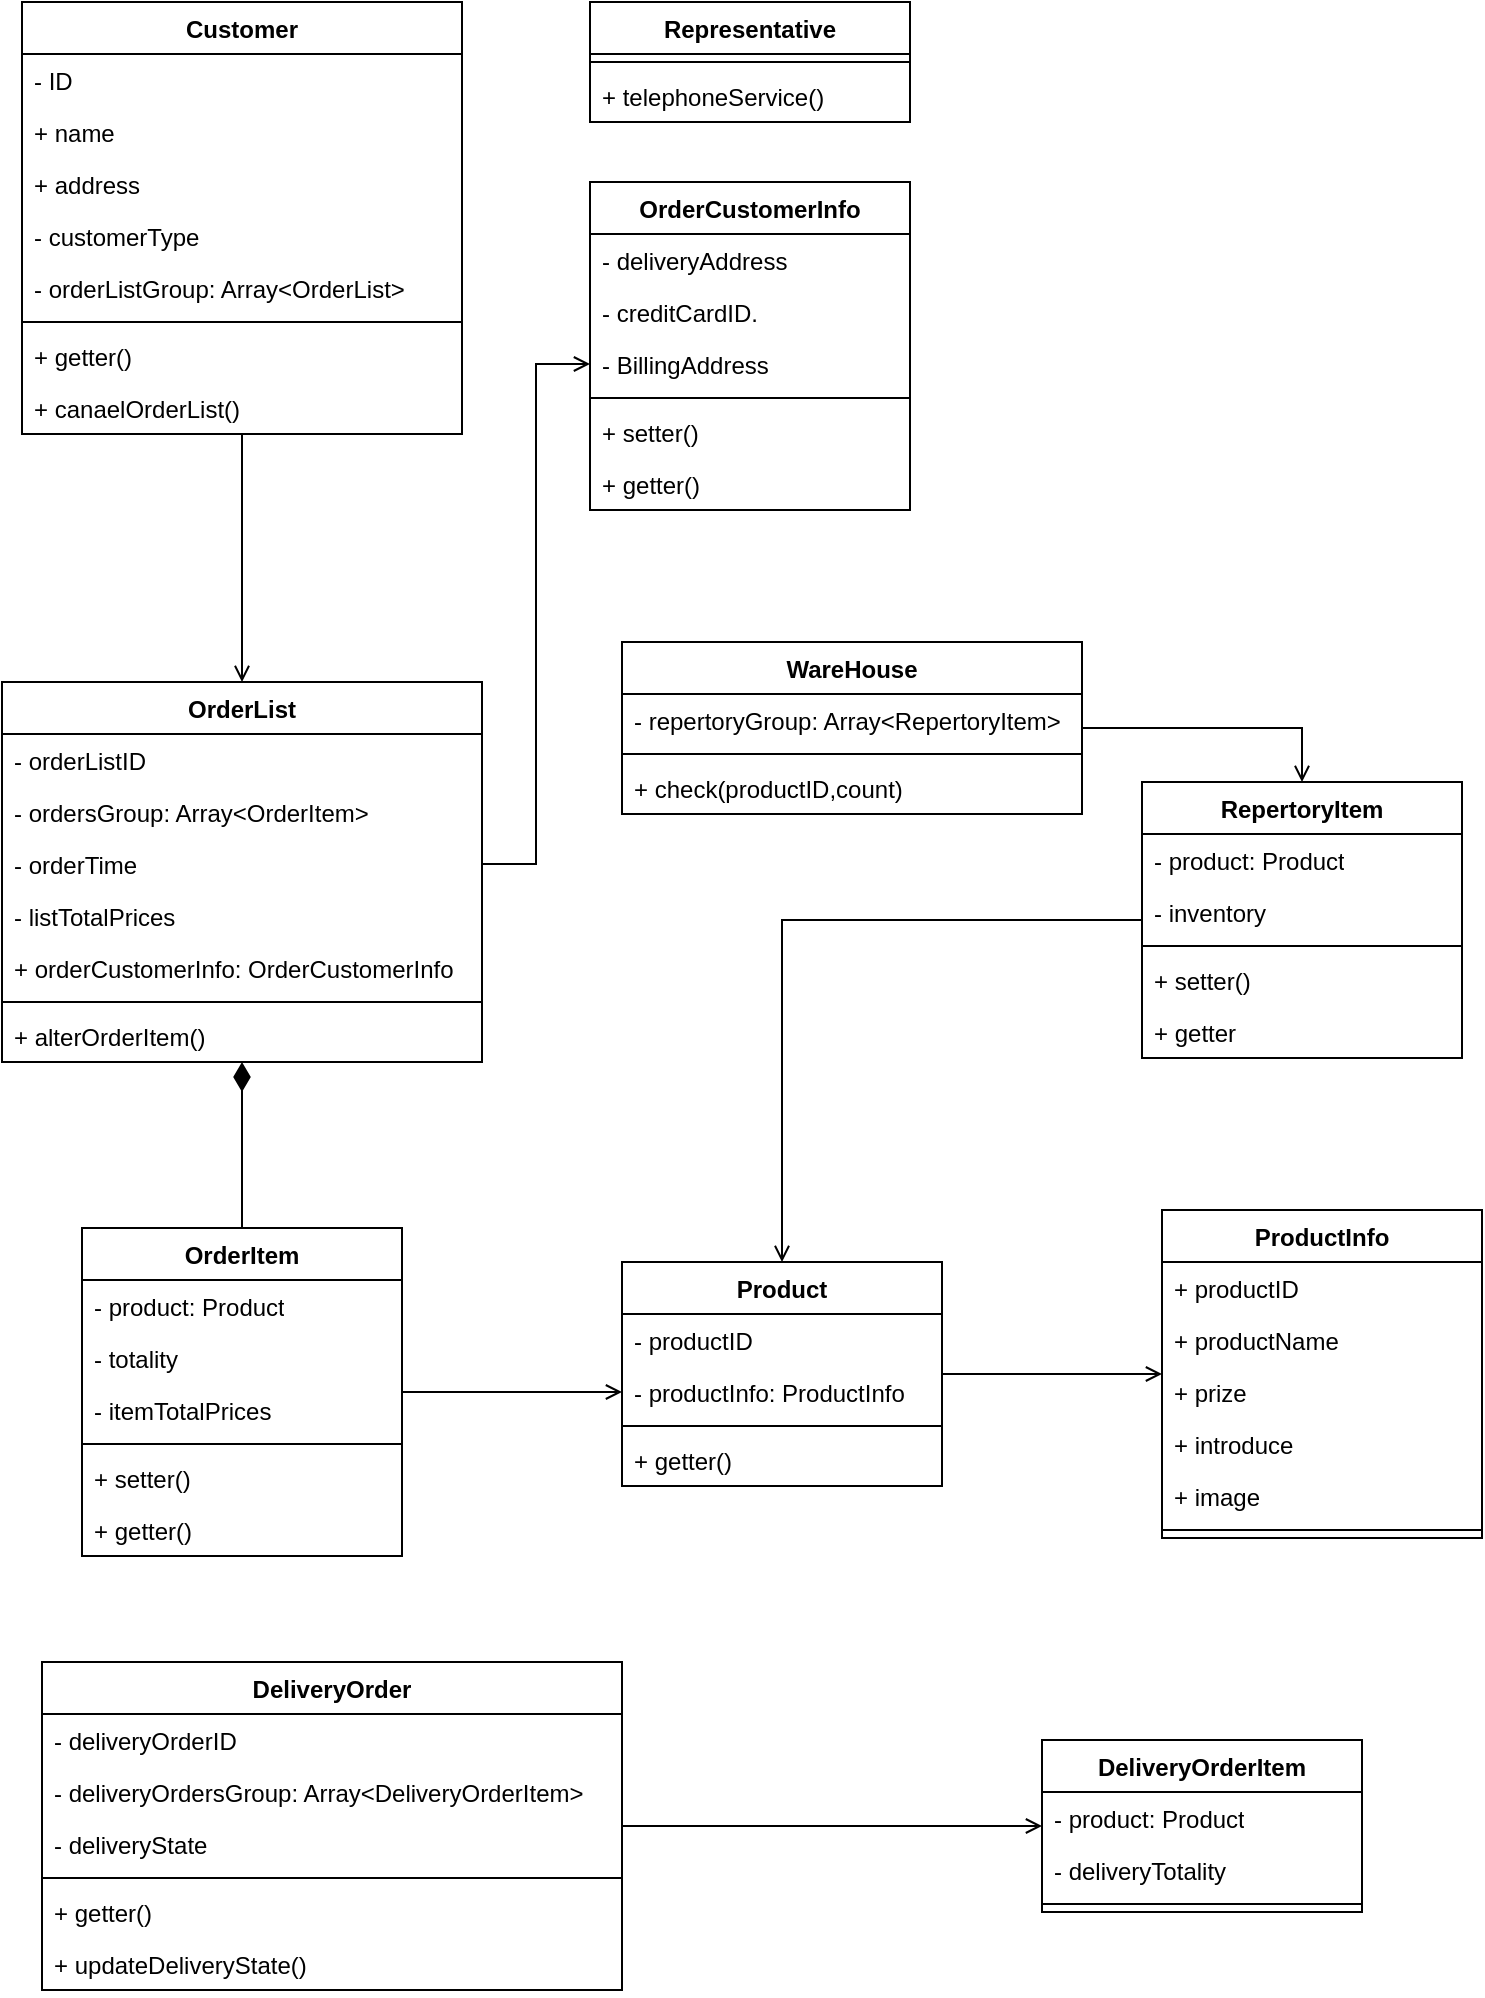 <mxfile version="24.2.8" type="github">
  <diagram name="第 1 页" id="oKvAhKzEpgCFr4ve2nu9">
    <mxGraphModel dx="1042" dy="569" grid="1" gridSize="10" guides="1" tooltips="1" connect="1" arrows="1" fold="1" page="1" pageScale="1" pageWidth="827" pageHeight="1169" math="0" shadow="0">
      <root>
        <mxCell id="0" />
        <mxCell id="1" parent="0" />
        <mxCell id="QV_SMqiQQDVkxGpMwaXk-70" style="edgeStyle=orthogonalEdgeStyle;rounded=0;orthogonalLoop=1;jettySize=auto;html=1;endArrow=open;endFill=0;" edge="1" parent="1" source="QV_SMqiQQDVkxGpMwaXk-1" target="QV_SMqiQQDVkxGpMwaXk-42">
          <mxGeometry relative="1" as="geometry">
            <mxPoint x="160" y="256" as="sourcePoint" />
          </mxGeometry>
        </mxCell>
        <mxCell id="QV_SMqiQQDVkxGpMwaXk-1" value="Customer" style="swimlane;fontStyle=1;align=center;verticalAlign=top;childLayout=stackLayout;horizontal=1;startSize=26;horizontalStack=0;resizeParent=1;resizeParentMax=0;resizeLast=0;collapsible=1;marginBottom=0;whiteSpace=wrap;html=1;" vertex="1" parent="1">
          <mxGeometry x="50" y="30" width="220" height="216" as="geometry" />
        </mxCell>
        <mxCell id="QV_SMqiQQDVkxGpMwaXk-2" value="- ID" style="text;strokeColor=none;fillColor=none;align=left;verticalAlign=top;spacingLeft=4;spacingRight=4;overflow=hidden;rotatable=0;points=[[0,0.5],[1,0.5]];portConstraint=eastwest;whiteSpace=wrap;html=1;" vertex="1" parent="QV_SMqiQQDVkxGpMwaXk-1">
          <mxGeometry y="26" width="220" height="26" as="geometry" />
        </mxCell>
        <mxCell id="QV_SMqiQQDVkxGpMwaXk-7" value="+ name" style="text;strokeColor=none;fillColor=none;align=left;verticalAlign=top;spacingLeft=4;spacingRight=4;overflow=hidden;rotatable=0;points=[[0,0.5],[1,0.5]];portConstraint=eastwest;whiteSpace=wrap;html=1;" vertex="1" parent="QV_SMqiQQDVkxGpMwaXk-1">
          <mxGeometry y="52" width="220" height="26" as="geometry" />
        </mxCell>
        <mxCell id="QV_SMqiQQDVkxGpMwaXk-5" value="+ address" style="text;strokeColor=none;fillColor=none;align=left;verticalAlign=top;spacingLeft=4;spacingRight=4;overflow=hidden;rotatable=0;points=[[0,0.5],[1,0.5]];portConstraint=eastwest;whiteSpace=wrap;html=1;" vertex="1" parent="QV_SMqiQQDVkxGpMwaXk-1">
          <mxGeometry y="78" width="220" height="26" as="geometry" />
        </mxCell>
        <mxCell id="QV_SMqiQQDVkxGpMwaXk-10" value="- customerType" style="text;strokeColor=none;fillColor=none;align=left;verticalAlign=top;spacingLeft=4;spacingRight=4;overflow=hidden;rotatable=0;points=[[0,0.5],[1,0.5]];portConstraint=eastwest;whiteSpace=wrap;html=1;" vertex="1" parent="QV_SMqiQQDVkxGpMwaXk-1">
          <mxGeometry y="104" width="220" height="26" as="geometry" />
        </mxCell>
        <mxCell id="QV_SMqiQQDVkxGpMwaXk-55" value="- orderListGroup: Array&amp;lt;OrderList&amp;gt;" style="text;strokeColor=none;fillColor=none;align=left;verticalAlign=top;spacingLeft=4;spacingRight=4;overflow=hidden;rotatable=0;points=[[0,0.5],[1,0.5]];portConstraint=eastwest;whiteSpace=wrap;html=1;" vertex="1" parent="QV_SMqiQQDVkxGpMwaXk-1">
          <mxGeometry y="130" width="220" height="26" as="geometry" />
        </mxCell>
        <mxCell id="QV_SMqiQQDVkxGpMwaXk-3" value="" style="line;strokeWidth=1;fillColor=none;align=left;verticalAlign=middle;spacingTop=-1;spacingLeft=3;spacingRight=3;rotatable=0;labelPosition=right;points=[];portConstraint=eastwest;strokeColor=inherit;" vertex="1" parent="QV_SMqiQQDVkxGpMwaXk-1">
          <mxGeometry y="156" width="220" height="8" as="geometry" />
        </mxCell>
        <mxCell id="QV_SMqiQQDVkxGpMwaXk-20" value="+ getter()" style="text;strokeColor=none;fillColor=none;align=left;verticalAlign=top;spacingLeft=4;spacingRight=4;overflow=hidden;rotatable=0;points=[[0,0.5],[1,0.5]];portConstraint=eastwest;whiteSpace=wrap;html=1;" vertex="1" parent="QV_SMqiQQDVkxGpMwaXk-1">
          <mxGeometry y="164" width="220" height="26" as="geometry" />
        </mxCell>
        <mxCell id="QV_SMqiQQDVkxGpMwaXk-56" value="+ canaelOrderList()" style="text;strokeColor=none;fillColor=none;align=left;verticalAlign=top;spacingLeft=4;spacingRight=4;overflow=hidden;rotatable=0;points=[[0,0.5],[1,0.5]];portConstraint=eastwest;whiteSpace=wrap;html=1;" vertex="1" parent="QV_SMqiQQDVkxGpMwaXk-1">
          <mxGeometry y="190" width="220" height="26" as="geometry" />
        </mxCell>
        <mxCell id="QV_SMqiQQDVkxGpMwaXk-11" value="Representative" style="swimlane;fontStyle=1;align=center;verticalAlign=top;childLayout=stackLayout;horizontal=1;startSize=26;horizontalStack=0;resizeParent=1;resizeParentMax=0;resizeLast=0;collapsible=1;marginBottom=0;whiteSpace=wrap;html=1;" vertex="1" parent="1">
          <mxGeometry x="334" y="30" width="160" height="60" as="geometry" />
        </mxCell>
        <mxCell id="QV_SMqiQQDVkxGpMwaXk-13" value="" style="line;strokeWidth=1;fillColor=none;align=left;verticalAlign=middle;spacingTop=-1;spacingLeft=3;spacingRight=3;rotatable=0;labelPosition=right;points=[];portConstraint=eastwest;strokeColor=inherit;" vertex="1" parent="QV_SMqiQQDVkxGpMwaXk-11">
          <mxGeometry y="26" width="160" height="8" as="geometry" />
        </mxCell>
        <mxCell id="QV_SMqiQQDVkxGpMwaXk-14" value="+ telephoneService()" style="text;strokeColor=none;fillColor=none;align=left;verticalAlign=top;spacingLeft=4;spacingRight=4;overflow=hidden;rotatable=0;points=[[0,0.5],[1,0.5]];portConstraint=eastwest;whiteSpace=wrap;html=1;" vertex="1" parent="QV_SMqiQQDVkxGpMwaXk-11">
          <mxGeometry y="34" width="160" height="26" as="geometry" />
        </mxCell>
        <mxCell id="QV_SMqiQQDVkxGpMwaXk-27" style="edgeStyle=orthogonalEdgeStyle;rounded=0;orthogonalLoop=1;jettySize=auto;html=1;endArrow=open;endFill=0;startSize=6;endSize=6;" edge="1" parent="1" source="QV_SMqiQQDVkxGpMwaXk-15" target="QV_SMqiQQDVkxGpMwaXk-36">
          <mxGeometry relative="1" as="geometry">
            <mxPoint x="610" y="316" as="targetPoint" />
          </mxGeometry>
        </mxCell>
        <mxCell id="QV_SMqiQQDVkxGpMwaXk-15" value="Product" style="swimlane;fontStyle=1;align=center;verticalAlign=top;childLayout=stackLayout;horizontal=1;startSize=26;horizontalStack=0;resizeParent=1;resizeParentMax=0;resizeLast=0;collapsible=1;marginBottom=0;whiteSpace=wrap;html=1;" vertex="1" parent="1">
          <mxGeometry x="350" y="660" width="160" height="112" as="geometry" />
        </mxCell>
        <mxCell id="QV_SMqiQQDVkxGpMwaXk-41" value="- productID" style="text;strokeColor=none;fillColor=none;align=left;verticalAlign=top;spacingLeft=4;spacingRight=4;overflow=hidden;rotatable=0;points=[[0,0.5],[1,0.5]];portConstraint=eastwest;whiteSpace=wrap;html=1;" vertex="1" parent="QV_SMqiQQDVkxGpMwaXk-15">
          <mxGeometry y="26" width="160" height="26" as="geometry" />
        </mxCell>
        <mxCell id="QV_SMqiQQDVkxGpMwaXk-16" value="- productInfo: ProductInfo" style="text;strokeColor=none;fillColor=none;align=left;verticalAlign=top;spacingLeft=4;spacingRight=4;overflow=hidden;rotatable=0;points=[[0,0.5],[1,0.5]];portConstraint=eastwest;whiteSpace=wrap;html=1;" vertex="1" parent="QV_SMqiQQDVkxGpMwaXk-15">
          <mxGeometry y="52" width="160" height="26" as="geometry" />
        </mxCell>
        <mxCell id="QV_SMqiQQDVkxGpMwaXk-17" value="" style="line;strokeWidth=1;fillColor=none;align=left;verticalAlign=middle;spacingTop=-1;spacingLeft=3;spacingRight=3;rotatable=0;labelPosition=right;points=[];portConstraint=eastwest;strokeColor=inherit;" vertex="1" parent="QV_SMqiQQDVkxGpMwaXk-15">
          <mxGeometry y="78" width="160" height="8" as="geometry" />
        </mxCell>
        <mxCell id="QV_SMqiQQDVkxGpMwaXk-18" value="+ getter()" style="text;strokeColor=none;fillColor=none;align=left;verticalAlign=top;spacingLeft=4;spacingRight=4;overflow=hidden;rotatable=0;points=[[0,0.5],[1,0.5]];portConstraint=eastwest;whiteSpace=wrap;html=1;" vertex="1" parent="QV_SMqiQQDVkxGpMwaXk-15">
          <mxGeometry y="86" width="160" height="26" as="geometry" />
        </mxCell>
        <mxCell id="QV_SMqiQQDVkxGpMwaXk-36" value="&lt;div style=&quot;text-align: left;&quot;&gt;&lt;span style=&quot;background-color: initial;&quot;&gt;ProductInfo&lt;/span&gt;&lt;/div&gt;" style="swimlane;fontStyle=1;align=center;verticalAlign=top;childLayout=stackLayout;horizontal=1;startSize=26;horizontalStack=0;resizeParent=1;resizeParentMax=0;resizeLast=0;collapsible=1;marginBottom=0;whiteSpace=wrap;html=1;" vertex="1" parent="1">
          <mxGeometry x="620" y="634" width="160" height="164" as="geometry" />
        </mxCell>
        <mxCell id="QV_SMqiQQDVkxGpMwaXk-22" value="+ productID" style="text;strokeColor=none;fillColor=none;align=left;verticalAlign=top;spacingLeft=4;spacingRight=4;overflow=hidden;rotatable=0;points=[[0,0.5],[1,0.5]];portConstraint=eastwest;whiteSpace=wrap;html=1;" vertex="1" parent="QV_SMqiQQDVkxGpMwaXk-36">
          <mxGeometry y="26" width="160" height="26" as="geometry" />
        </mxCell>
        <mxCell id="QV_SMqiQQDVkxGpMwaXk-26" value="+ productName" style="text;strokeColor=none;fillColor=none;align=left;verticalAlign=top;spacingLeft=4;spacingRight=4;overflow=hidden;rotatable=0;points=[[0,0.5],[1,0.5]];portConstraint=eastwest;whiteSpace=wrap;html=1;" vertex="1" parent="QV_SMqiQQDVkxGpMwaXk-36">
          <mxGeometry y="52" width="160" height="26" as="geometry" />
        </mxCell>
        <mxCell id="QV_SMqiQQDVkxGpMwaXk-23" value="+ prize" style="text;strokeColor=none;fillColor=none;align=left;verticalAlign=top;spacingLeft=4;spacingRight=4;overflow=hidden;rotatable=0;points=[[0,0.5],[1,0.5]];portConstraint=eastwest;whiteSpace=wrap;html=1;" vertex="1" parent="QV_SMqiQQDVkxGpMwaXk-36">
          <mxGeometry y="78" width="160" height="26" as="geometry" />
        </mxCell>
        <mxCell id="QV_SMqiQQDVkxGpMwaXk-24" value="+ introduce" style="text;strokeColor=none;fillColor=none;align=left;verticalAlign=top;spacingLeft=4;spacingRight=4;overflow=hidden;rotatable=0;points=[[0,0.5],[1,0.5]];portConstraint=eastwest;whiteSpace=wrap;html=1;" vertex="1" parent="QV_SMqiQQDVkxGpMwaXk-36">
          <mxGeometry y="104" width="160" height="26" as="geometry" />
        </mxCell>
        <mxCell id="QV_SMqiQQDVkxGpMwaXk-25" value="+ image" style="text;strokeColor=none;fillColor=none;align=left;verticalAlign=top;spacingLeft=4;spacingRight=4;overflow=hidden;rotatable=0;points=[[0,0.5],[1,0.5]];portConstraint=eastwest;whiteSpace=wrap;html=1;" vertex="1" parent="QV_SMqiQQDVkxGpMwaXk-36">
          <mxGeometry y="130" width="160" height="26" as="geometry" />
        </mxCell>
        <mxCell id="QV_SMqiQQDVkxGpMwaXk-38" value="" style="line;strokeWidth=1;fillColor=none;align=left;verticalAlign=middle;spacingTop=-1;spacingLeft=3;spacingRight=3;rotatable=0;labelPosition=right;points=[];portConstraint=eastwest;strokeColor=inherit;" vertex="1" parent="QV_SMqiQQDVkxGpMwaXk-36">
          <mxGeometry y="156" width="160" height="8" as="geometry" />
        </mxCell>
        <mxCell id="QV_SMqiQQDVkxGpMwaXk-54" style="edgeStyle=orthogonalEdgeStyle;rounded=0;orthogonalLoop=1;jettySize=auto;html=1;entryX=0.5;entryY=0;entryDx=0;entryDy=0;endArrow=none;endFill=0;startArrow=diamondThin;startFill=1;targetPerimeterSpacing=0;sourcePerimeterSpacing=0;endSize=6;startSize=12;" edge="1" parent="1" source="QV_SMqiQQDVkxGpMwaXk-42" target="QV_SMqiQQDVkxGpMwaXk-46">
          <mxGeometry relative="1" as="geometry" />
        </mxCell>
        <mxCell id="QV_SMqiQQDVkxGpMwaXk-42" value="OrderList" style="swimlane;fontStyle=1;align=center;verticalAlign=top;childLayout=stackLayout;horizontal=1;startSize=26;horizontalStack=0;resizeParent=1;resizeParentMax=0;resizeLast=0;collapsible=1;marginBottom=0;whiteSpace=wrap;html=1;" vertex="1" parent="1">
          <mxGeometry x="40" y="370" width="240" height="190" as="geometry" />
        </mxCell>
        <mxCell id="QV_SMqiQQDVkxGpMwaXk-57" value="- orderListID" style="text;strokeColor=none;fillColor=none;align=left;verticalAlign=top;spacingLeft=4;spacingRight=4;overflow=hidden;rotatable=0;points=[[0,0.5],[1,0.5]];portConstraint=eastwest;whiteSpace=wrap;html=1;" vertex="1" parent="QV_SMqiQQDVkxGpMwaXk-42">
          <mxGeometry y="26" width="240" height="26" as="geometry" />
        </mxCell>
        <mxCell id="QV_SMqiQQDVkxGpMwaXk-43" value="- ordersGroup: Array&amp;lt;OrderItem&amp;gt;" style="text;strokeColor=none;fillColor=none;align=left;verticalAlign=top;spacingLeft=4;spacingRight=4;overflow=hidden;rotatable=0;points=[[0,0.5],[1,0.5]];portConstraint=eastwest;whiteSpace=wrap;html=1;" vertex="1" parent="QV_SMqiQQDVkxGpMwaXk-42">
          <mxGeometry y="52" width="240" height="26" as="geometry" />
        </mxCell>
        <mxCell id="QV_SMqiQQDVkxGpMwaXk-58" value="- orderTime" style="text;strokeColor=none;fillColor=none;align=left;verticalAlign=top;spacingLeft=4;spacingRight=4;overflow=hidden;rotatable=0;points=[[0,0.5],[1,0.5]];portConstraint=eastwest;whiteSpace=wrap;html=1;" vertex="1" parent="QV_SMqiQQDVkxGpMwaXk-42">
          <mxGeometry y="78" width="240" height="26" as="geometry" />
        </mxCell>
        <mxCell id="QV_SMqiQQDVkxGpMwaXk-59" value="- listTotalPrices" style="text;strokeColor=none;fillColor=none;align=left;verticalAlign=top;spacingLeft=4;spacingRight=4;overflow=hidden;rotatable=0;points=[[0,0.5],[1,0.5]];portConstraint=eastwest;whiteSpace=wrap;html=1;" vertex="1" parent="QV_SMqiQQDVkxGpMwaXk-42">
          <mxGeometry y="104" width="240" height="26" as="geometry" />
        </mxCell>
        <mxCell id="QV_SMqiQQDVkxGpMwaXk-60" value="+ orderCustomerInfo: OrderCustomerInfo" style="text;strokeColor=none;fillColor=none;align=left;verticalAlign=top;spacingLeft=4;spacingRight=4;overflow=hidden;rotatable=0;points=[[0,0.5],[1,0.5]];portConstraint=eastwest;whiteSpace=wrap;html=1;" vertex="1" parent="QV_SMqiQQDVkxGpMwaXk-42">
          <mxGeometry y="130" width="240" height="26" as="geometry" />
        </mxCell>
        <mxCell id="QV_SMqiQQDVkxGpMwaXk-44" value="" style="line;strokeWidth=1;fillColor=none;align=left;verticalAlign=middle;spacingTop=-1;spacingLeft=3;spacingRight=3;rotatable=0;labelPosition=right;points=[];portConstraint=eastwest;strokeColor=inherit;" vertex="1" parent="QV_SMqiQQDVkxGpMwaXk-42">
          <mxGeometry y="156" width="240" height="8" as="geometry" />
        </mxCell>
        <mxCell id="QV_SMqiQQDVkxGpMwaXk-45" value="+ alterOrderItem()" style="text;strokeColor=none;fillColor=none;align=left;verticalAlign=top;spacingLeft=4;spacingRight=4;overflow=hidden;rotatable=0;points=[[0,0.5],[1,0.5]];portConstraint=eastwest;whiteSpace=wrap;html=1;" vertex="1" parent="QV_SMqiQQDVkxGpMwaXk-42">
          <mxGeometry y="164" width="240" height="26" as="geometry" />
        </mxCell>
        <mxCell id="QV_SMqiQQDVkxGpMwaXk-61" style="edgeStyle=orthogonalEdgeStyle;rounded=0;orthogonalLoop=1;jettySize=auto;html=1;endArrow=open;endFill=0;" edge="1" parent="1" source="QV_SMqiQQDVkxGpMwaXk-46" target="QV_SMqiQQDVkxGpMwaXk-16">
          <mxGeometry relative="1" as="geometry" />
        </mxCell>
        <mxCell id="QV_SMqiQQDVkxGpMwaXk-46" value="OrderItem" style="swimlane;fontStyle=1;align=center;verticalAlign=top;childLayout=stackLayout;horizontal=1;startSize=26;horizontalStack=0;resizeParent=1;resizeParentMax=0;resizeLast=0;collapsible=1;marginBottom=0;whiteSpace=wrap;html=1;" vertex="1" parent="1">
          <mxGeometry x="80" y="643" width="160" height="164" as="geometry" />
        </mxCell>
        <mxCell id="QV_SMqiQQDVkxGpMwaXk-50" value="- product: Product" style="text;strokeColor=none;fillColor=none;align=left;verticalAlign=top;spacingLeft=4;spacingRight=4;overflow=hidden;rotatable=0;points=[[0,0.5],[1,0.5]];portConstraint=eastwest;whiteSpace=wrap;html=1;" vertex="1" parent="QV_SMqiQQDVkxGpMwaXk-46">
          <mxGeometry y="26" width="160" height="26" as="geometry" />
        </mxCell>
        <mxCell id="QV_SMqiQQDVkxGpMwaXk-52" value="-&amp;nbsp;totality" style="text;strokeColor=none;fillColor=none;align=left;verticalAlign=top;spacingLeft=4;spacingRight=4;overflow=hidden;rotatable=0;points=[[0,0.5],[1,0.5]];portConstraint=eastwest;whiteSpace=wrap;html=1;" vertex="1" parent="QV_SMqiQQDVkxGpMwaXk-46">
          <mxGeometry y="52" width="160" height="26" as="geometry" />
        </mxCell>
        <mxCell id="QV_SMqiQQDVkxGpMwaXk-51" value="- itemTotalPrices" style="text;strokeColor=none;fillColor=none;align=left;verticalAlign=top;spacingLeft=4;spacingRight=4;overflow=hidden;rotatable=0;points=[[0,0.5],[1,0.5]];portConstraint=eastwest;whiteSpace=wrap;html=1;" vertex="1" parent="QV_SMqiQQDVkxGpMwaXk-46">
          <mxGeometry y="78" width="160" height="26" as="geometry" />
        </mxCell>
        <mxCell id="QV_SMqiQQDVkxGpMwaXk-48" value="" style="line;strokeWidth=1;fillColor=none;align=left;verticalAlign=middle;spacingTop=-1;spacingLeft=3;spacingRight=3;rotatable=0;labelPosition=right;points=[];portConstraint=eastwest;strokeColor=inherit;" vertex="1" parent="QV_SMqiQQDVkxGpMwaXk-46">
          <mxGeometry y="104" width="160" height="8" as="geometry" />
        </mxCell>
        <mxCell id="QV_SMqiQQDVkxGpMwaXk-53" value="+ setter()" style="text;strokeColor=none;fillColor=none;align=left;verticalAlign=top;spacingLeft=4;spacingRight=4;overflow=hidden;rotatable=0;points=[[0,0.5],[1,0.5]];portConstraint=eastwest;whiteSpace=wrap;html=1;" vertex="1" parent="QV_SMqiQQDVkxGpMwaXk-46">
          <mxGeometry y="112" width="160" height="26" as="geometry" />
        </mxCell>
        <mxCell id="QV_SMqiQQDVkxGpMwaXk-49" value="+ getter()" style="text;strokeColor=none;fillColor=none;align=left;verticalAlign=top;spacingLeft=4;spacingRight=4;overflow=hidden;rotatable=0;points=[[0,0.5],[1,0.5]];portConstraint=eastwest;whiteSpace=wrap;html=1;" vertex="1" parent="QV_SMqiQQDVkxGpMwaXk-46">
          <mxGeometry y="138" width="160" height="26" as="geometry" />
        </mxCell>
        <mxCell id="QV_SMqiQQDVkxGpMwaXk-62" value="&lt;span style=&quot;text-align: left;&quot;&gt;OrderCustomerInfo&lt;/span&gt;" style="swimlane;fontStyle=1;align=center;verticalAlign=top;childLayout=stackLayout;horizontal=1;startSize=26;horizontalStack=0;resizeParent=1;resizeParentMax=0;resizeLast=0;collapsible=1;marginBottom=0;whiteSpace=wrap;html=1;" vertex="1" parent="1">
          <mxGeometry x="334" y="120" width="160" height="164" as="geometry" />
        </mxCell>
        <mxCell id="QV_SMqiQQDVkxGpMwaXk-63" value="- deliveryAddress" style="text;strokeColor=none;fillColor=none;align=left;verticalAlign=top;spacingLeft=4;spacingRight=4;overflow=hidden;rotatable=0;points=[[0,0.5],[1,0.5]];portConstraint=eastwest;whiteSpace=wrap;html=1;" vertex="1" parent="QV_SMqiQQDVkxGpMwaXk-62">
          <mxGeometry y="26" width="160" height="26" as="geometry" />
        </mxCell>
        <mxCell id="QV_SMqiQQDVkxGpMwaXk-66" value="- creditCardID." style="text;strokeColor=none;fillColor=none;align=left;verticalAlign=top;spacingLeft=4;spacingRight=4;overflow=hidden;rotatable=0;points=[[0,0.5],[1,0.5]];portConstraint=eastwest;whiteSpace=wrap;html=1;" vertex="1" parent="QV_SMqiQQDVkxGpMwaXk-62">
          <mxGeometry y="52" width="160" height="26" as="geometry" />
        </mxCell>
        <mxCell id="QV_SMqiQQDVkxGpMwaXk-67" value="- BillingAddress" style="text;strokeColor=none;fillColor=none;align=left;verticalAlign=top;spacingLeft=4;spacingRight=4;overflow=hidden;rotatable=0;points=[[0,0.5],[1,0.5]];portConstraint=eastwest;whiteSpace=wrap;html=1;" vertex="1" parent="QV_SMqiQQDVkxGpMwaXk-62">
          <mxGeometry y="78" width="160" height="26" as="geometry" />
        </mxCell>
        <mxCell id="QV_SMqiQQDVkxGpMwaXk-64" value="" style="line;strokeWidth=1;fillColor=none;align=left;verticalAlign=middle;spacingTop=-1;spacingLeft=3;spacingRight=3;rotatable=0;labelPosition=right;points=[];portConstraint=eastwest;strokeColor=inherit;" vertex="1" parent="QV_SMqiQQDVkxGpMwaXk-62">
          <mxGeometry y="104" width="160" height="8" as="geometry" />
        </mxCell>
        <mxCell id="QV_SMqiQQDVkxGpMwaXk-68" value="+ setter()" style="text;strokeColor=none;fillColor=none;align=left;verticalAlign=top;spacingLeft=4;spacingRight=4;overflow=hidden;rotatable=0;points=[[0,0.5],[1,0.5]];portConstraint=eastwest;whiteSpace=wrap;html=1;" vertex="1" parent="QV_SMqiQQDVkxGpMwaXk-62">
          <mxGeometry y="112" width="160" height="26" as="geometry" />
        </mxCell>
        <mxCell id="QV_SMqiQQDVkxGpMwaXk-65" value="+ getter()" style="text;strokeColor=none;fillColor=none;align=left;verticalAlign=top;spacingLeft=4;spacingRight=4;overflow=hidden;rotatable=0;points=[[0,0.5],[1,0.5]];portConstraint=eastwest;whiteSpace=wrap;html=1;" vertex="1" parent="QV_SMqiQQDVkxGpMwaXk-62">
          <mxGeometry y="138" width="160" height="26" as="geometry" />
        </mxCell>
        <mxCell id="QV_SMqiQQDVkxGpMwaXk-69" style="edgeStyle=orthogonalEdgeStyle;rounded=0;orthogonalLoop=1;jettySize=auto;html=1;endArrow=open;endFill=0;" edge="1" parent="1" source="QV_SMqiQQDVkxGpMwaXk-58" target="QV_SMqiQQDVkxGpMwaXk-67">
          <mxGeometry relative="1" as="geometry" />
        </mxCell>
        <mxCell id="QV_SMqiQQDVkxGpMwaXk-84" style="edgeStyle=orthogonalEdgeStyle;rounded=0;orthogonalLoop=1;jettySize=auto;html=1;endArrow=open;endFill=0;entryX=0.5;entryY=0;entryDx=0;entryDy=0;" edge="1" parent="1" source="QV_SMqiQQDVkxGpMwaXk-74" target="QV_SMqiQQDVkxGpMwaXk-78">
          <mxGeometry relative="1" as="geometry" />
        </mxCell>
        <mxCell id="QV_SMqiQQDVkxGpMwaXk-74" value="WareHouse" style="swimlane;fontStyle=1;align=center;verticalAlign=top;childLayout=stackLayout;horizontal=1;startSize=26;horizontalStack=0;resizeParent=1;resizeParentMax=0;resizeLast=0;collapsible=1;marginBottom=0;whiteSpace=wrap;html=1;" vertex="1" parent="1">
          <mxGeometry x="350" y="350" width="230" height="86" as="geometry" />
        </mxCell>
        <mxCell id="QV_SMqiQQDVkxGpMwaXk-75" value="- repertoryGroup: Array&amp;lt;RepertoryItem&amp;gt;&amp;nbsp;" style="text;strokeColor=none;fillColor=none;align=left;verticalAlign=top;spacingLeft=4;spacingRight=4;overflow=hidden;rotatable=0;points=[[0,0.5],[1,0.5]];portConstraint=eastwest;whiteSpace=wrap;html=1;" vertex="1" parent="QV_SMqiQQDVkxGpMwaXk-74">
          <mxGeometry y="26" width="230" height="26" as="geometry" />
        </mxCell>
        <mxCell id="QV_SMqiQQDVkxGpMwaXk-76" value="" style="line;strokeWidth=1;fillColor=none;align=left;verticalAlign=middle;spacingTop=-1;spacingLeft=3;spacingRight=3;rotatable=0;labelPosition=right;points=[];portConstraint=eastwest;strokeColor=inherit;" vertex="1" parent="QV_SMqiQQDVkxGpMwaXk-74">
          <mxGeometry y="52" width="230" height="8" as="geometry" />
        </mxCell>
        <mxCell id="QV_SMqiQQDVkxGpMwaXk-77" value="+ check(productID,count)" style="text;strokeColor=none;fillColor=none;align=left;verticalAlign=top;spacingLeft=4;spacingRight=4;overflow=hidden;rotatable=0;points=[[0,0.5],[1,0.5]];portConstraint=eastwest;whiteSpace=wrap;html=1;" vertex="1" parent="QV_SMqiQQDVkxGpMwaXk-74">
          <mxGeometry y="60" width="230" height="26" as="geometry" />
        </mxCell>
        <mxCell id="QV_SMqiQQDVkxGpMwaXk-85" style="edgeStyle=orthogonalEdgeStyle;rounded=0;orthogonalLoop=1;jettySize=auto;html=1;endArrow=open;endFill=0;" edge="1" parent="1" source="QV_SMqiQQDVkxGpMwaXk-78" target="QV_SMqiQQDVkxGpMwaXk-15">
          <mxGeometry relative="1" as="geometry" />
        </mxCell>
        <mxCell id="QV_SMqiQQDVkxGpMwaXk-78" value="RepertoryItem" style="swimlane;fontStyle=1;align=center;verticalAlign=top;childLayout=stackLayout;horizontal=1;startSize=26;horizontalStack=0;resizeParent=1;resizeParentMax=0;resizeLast=0;collapsible=1;marginBottom=0;whiteSpace=wrap;html=1;" vertex="1" parent="1">
          <mxGeometry x="610" y="420" width="160" height="138" as="geometry">
            <mxRectangle x="610" y="420" width="120" height="30" as="alternateBounds" />
          </mxGeometry>
        </mxCell>
        <mxCell id="QV_SMqiQQDVkxGpMwaXk-79" value="- product: Product" style="text;strokeColor=none;fillColor=none;align=left;verticalAlign=top;spacingLeft=4;spacingRight=4;overflow=hidden;rotatable=0;points=[[0,0.5],[1,0.5]];portConstraint=eastwest;whiteSpace=wrap;html=1;" vertex="1" parent="QV_SMqiQQDVkxGpMwaXk-78">
          <mxGeometry y="26" width="160" height="26" as="geometry" />
        </mxCell>
        <mxCell id="QV_SMqiQQDVkxGpMwaXk-82" value="-&amp;nbsp;&lt;span style=&quot;background-color: initial;&quot;&gt;inventory&lt;/span&gt;" style="text;strokeColor=none;fillColor=none;align=left;verticalAlign=top;spacingLeft=4;spacingRight=4;overflow=hidden;rotatable=0;points=[[0,0.5],[1,0.5]];portConstraint=eastwest;whiteSpace=wrap;html=1;" vertex="1" parent="QV_SMqiQQDVkxGpMwaXk-78">
          <mxGeometry y="52" width="160" height="26" as="geometry" />
        </mxCell>
        <mxCell id="QV_SMqiQQDVkxGpMwaXk-80" value="" style="line;strokeWidth=1;fillColor=none;align=left;verticalAlign=middle;spacingTop=-1;spacingLeft=3;spacingRight=3;rotatable=0;labelPosition=right;points=[];portConstraint=eastwest;strokeColor=inherit;" vertex="1" parent="QV_SMqiQQDVkxGpMwaXk-78">
          <mxGeometry y="78" width="160" height="8" as="geometry" />
        </mxCell>
        <mxCell id="QV_SMqiQQDVkxGpMwaXk-81" value="+ setter()" style="text;strokeColor=none;fillColor=none;align=left;verticalAlign=top;spacingLeft=4;spacingRight=4;overflow=hidden;rotatable=0;points=[[0,0.5],[1,0.5]];portConstraint=eastwest;whiteSpace=wrap;html=1;" vertex="1" parent="QV_SMqiQQDVkxGpMwaXk-78">
          <mxGeometry y="86" width="160" height="26" as="geometry" />
        </mxCell>
        <mxCell id="QV_SMqiQQDVkxGpMwaXk-83" value="+ getter" style="text;strokeColor=none;fillColor=none;align=left;verticalAlign=top;spacingLeft=4;spacingRight=4;overflow=hidden;rotatable=0;points=[[0,0.5],[1,0.5]];portConstraint=eastwest;whiteSpace=wrap;html=1;" vertex="1" parent="QV_SMqiQQDVkxGpMwaXk-78">
          <mxGeometry y="112" width="160" height="26" as="geometry" />
        </mxCell>
        <mxCell id="QV_SMqiQQDVkxGpMwaXk-98" style="edgeStyle=orthogonalEdgeStyle;rounded=0;orthogonalLoop=1;jettySize=auto;html=1;endArrow=open;endFill=0;" edge="1" parent="1" source="QV_SMqiQQDVkxGpMwaXk-86" target="QV_SMqiQQDVkxGpMwaXk-90">
          <mxGeometry relative="1" as="geometry" />
        </mxCell>
        <mxCell id="QV_SMqiQQDVkxGpMwaXk-86" value="DeliveryOrder" style="swimlane;fontStyle=1;align=center;verticalAlign=top;childLayout=stackLayout;horizontal=1;startSize=26;horizontalStack=0;resizeParent=1;resizeParentMax=0;resizeLast=0;collapsible=1;marginBottom=0;whiteSpace=wrap;html=1;" vertex="1" parent="1">
          <mxGeometry x="60" y="860" width="290" height="164" as="geometry" />
        </mxCell>
        <mxCell id="QV_SMqiQQDVkxGpMwaXk-99" value="- deliveryOrderID" style="text;strokeColor=none;fillColor=none;align=left;verticalAlign=top;spacingLeft=4;spacingRight=4;overflow=hidden;rotatable=0;points=[[0,0.5],[1,0.5]];portConstraint=eastwest;whiteSpace=wrap;html=1;" vertex="1" parent="QV_SMqiQQDVkxGpMwaXk-86">
          <mxGeometry y="26" width="290" height="26" as="geometry" />
        </mxCell>
        <mxCell id="QV_SMqiQQDVkxGpMwaXk-94" value="- deliveryOrdersGroup: Array&amp;lt;DeliveryOrderItem&amp;gt;" style="text;strokeColor=none;fillColor=none;align=left;verticalAlign=top;spacingLeft=4;spacingRight=4;overflow=hidden;rotatable=0;points=[[0,0.5],[1,0.5]];portConstraint=eastwest;whiteSpace=wrap;html=1;" vertex="1" parent="QV_SMqiQQDVkxGpMwaXk-86">
          <mxGeometry y="52" width="290" height="26" as="geometry" />
        </mxCell>
        <mxCell id="QV_SMqiQQDVkxGpMwaXk-100" value="- deliveryState" style="text;strokeColor=none;fillColor=none;align=left;verticalAlign=top;spacingLeft=4;spacingRight=4;overflow=hidden;rotatable=0;points=[[0,0.5],[1,0.5]];portConstraint=eastwest;whiteSpace=wrap;html=1;" vertex="1" parent="QV_SMqiQQDVkxGpMwaXk-86">
          <mxGeometry y="78" width="290" height="26" as="geometry" />
        </mxCell>
        <mxCell id="QV_SMqiQQDVkxGpMwaXk-88" value="" style="line;strokeWidth=1;fillColor=none;align=left;verticalAlign=middle;spacingTop=-1;spacingLeft=3;spacingRight=3;rotatable=0;labelPosition=right;points=[];portConstraint=eastwest;strokeColor=inherit;" vertex="1" parent="QV_SMqiQQDVkxGpMwaXk-86">
          <mxGeometry y="104" width="290" height="8" as="geometry" />
        </mxCell>
        <mxCell id="QV_SMqiQQDVkxGpMwaXk-89" value="+ getter()" style="text;strokeColor=none;fillColor=none;align=left;verticalAlign=top;spacingLeft=4;spacingRight=4;overflow=hidden;rotatable=0;points=[[0,0.5],[1,0.5]];portConstraint=eastwest;whiteSpace=wrap;html=1;" vertex="1" parent="QV_SMqiQQDVkxGpMwaXk-86">
          <mxGeometry y="112" width="290" height="26" as="geometry" />
        </mxCell>
        <mxCell id="QV_SMqiQQDVkxGpMwaXk-101" value="+ updateDeliveryState()" style="text;strokeColor=none;fillColor=none;align=left;verticalAlign=top;spacingLeft=4;spacingRight=4;overflow=hidden;rotatable=0;points=[[0,0.5],[1,0.5]];portConstraint=eastwest;whiteSpace=wrap;html=1;" vertex="1" parent="QV_SMqiQQDVkxGpMwaXk-86">
          <mxGeometry y="138" width="290" height="26" as="geometry" />
        </mxCell>
        <mxCell id="QV_SMqiQQDVkxGpMwaXk-90" value="DeliveryOrderItem" style="swimlane;fontStyle=1;align=center;verticalAlign=top;childLayout=stackLayout;horizontal=1;startSize=26;horizontalStack=0;resizeParent=1;resizeParentMax=0;resizeLast=0;collapsible=1;marginBottom=0;whiteSpace=wrap;html=1;" vertex="1" parent="1">
          <mxGeometry x="560" y="899" width="160" height="86" as="geometry" />
        </mxCell>
        <mxCell id="QV_SMqiQQDVkxGpMwaXk-96" value="- product: Product" style="text;strokeColor=none;fillColor=none;align=left;verticalAlign=top;spacingLeft=4;spacingRight=4;overflow=hidden;rotatable=0;points=[[0,0.5],[1,0.5]];portConstraint=eastwest;whiteSpace=wrap;html=1;" vertex="1" parent="QV_SMqiQQDVkxGpMwaXk-90">
          <mxGeometry y="26" width="160" height="26" as="geometry" />
        </mxCell>
        <mxCell id="QV_SMqiQQDVkxGpMwaXk-91" value="- deliveryTotality" style="text;strokeColor=none;fillColor=none;align=left;verticalAlign=top;spacingLeft=4;spacingRight=4;overflow=hidden;rotatable=0;points=[[0,0.5],[1,0.5]];portConstraint=eastwest;whiteSpace=wrap;html=1;" vertex="1" parent="QV_SMqiQQDVkxGpMwaXk-90">
          <mxGeometry y="52" width="160" height="26" as="geometry" />
        </mxCell>
        <mxCell id="QV_SMqiQQDVkxGpMwaXk-92" value="" style="line;strokeWidth=1;fillColor=none;align=left;verticalAlign=middle;spacingTop=-1;spacingLeft=3;spacingRight=3;rotatable=0;labelPosition=right;points=[];portConstraint=eastwest;strokeColor=inherit;" vertex="1" parent="QV_SMqiQQDVkxGpMwaXk-90">
          <mxGeometry y="78" width="160" height="8" as="geometry" />
        </mxCell>
      </root>
    </mxGraphModel>
  </diagram>
</mxfile>
